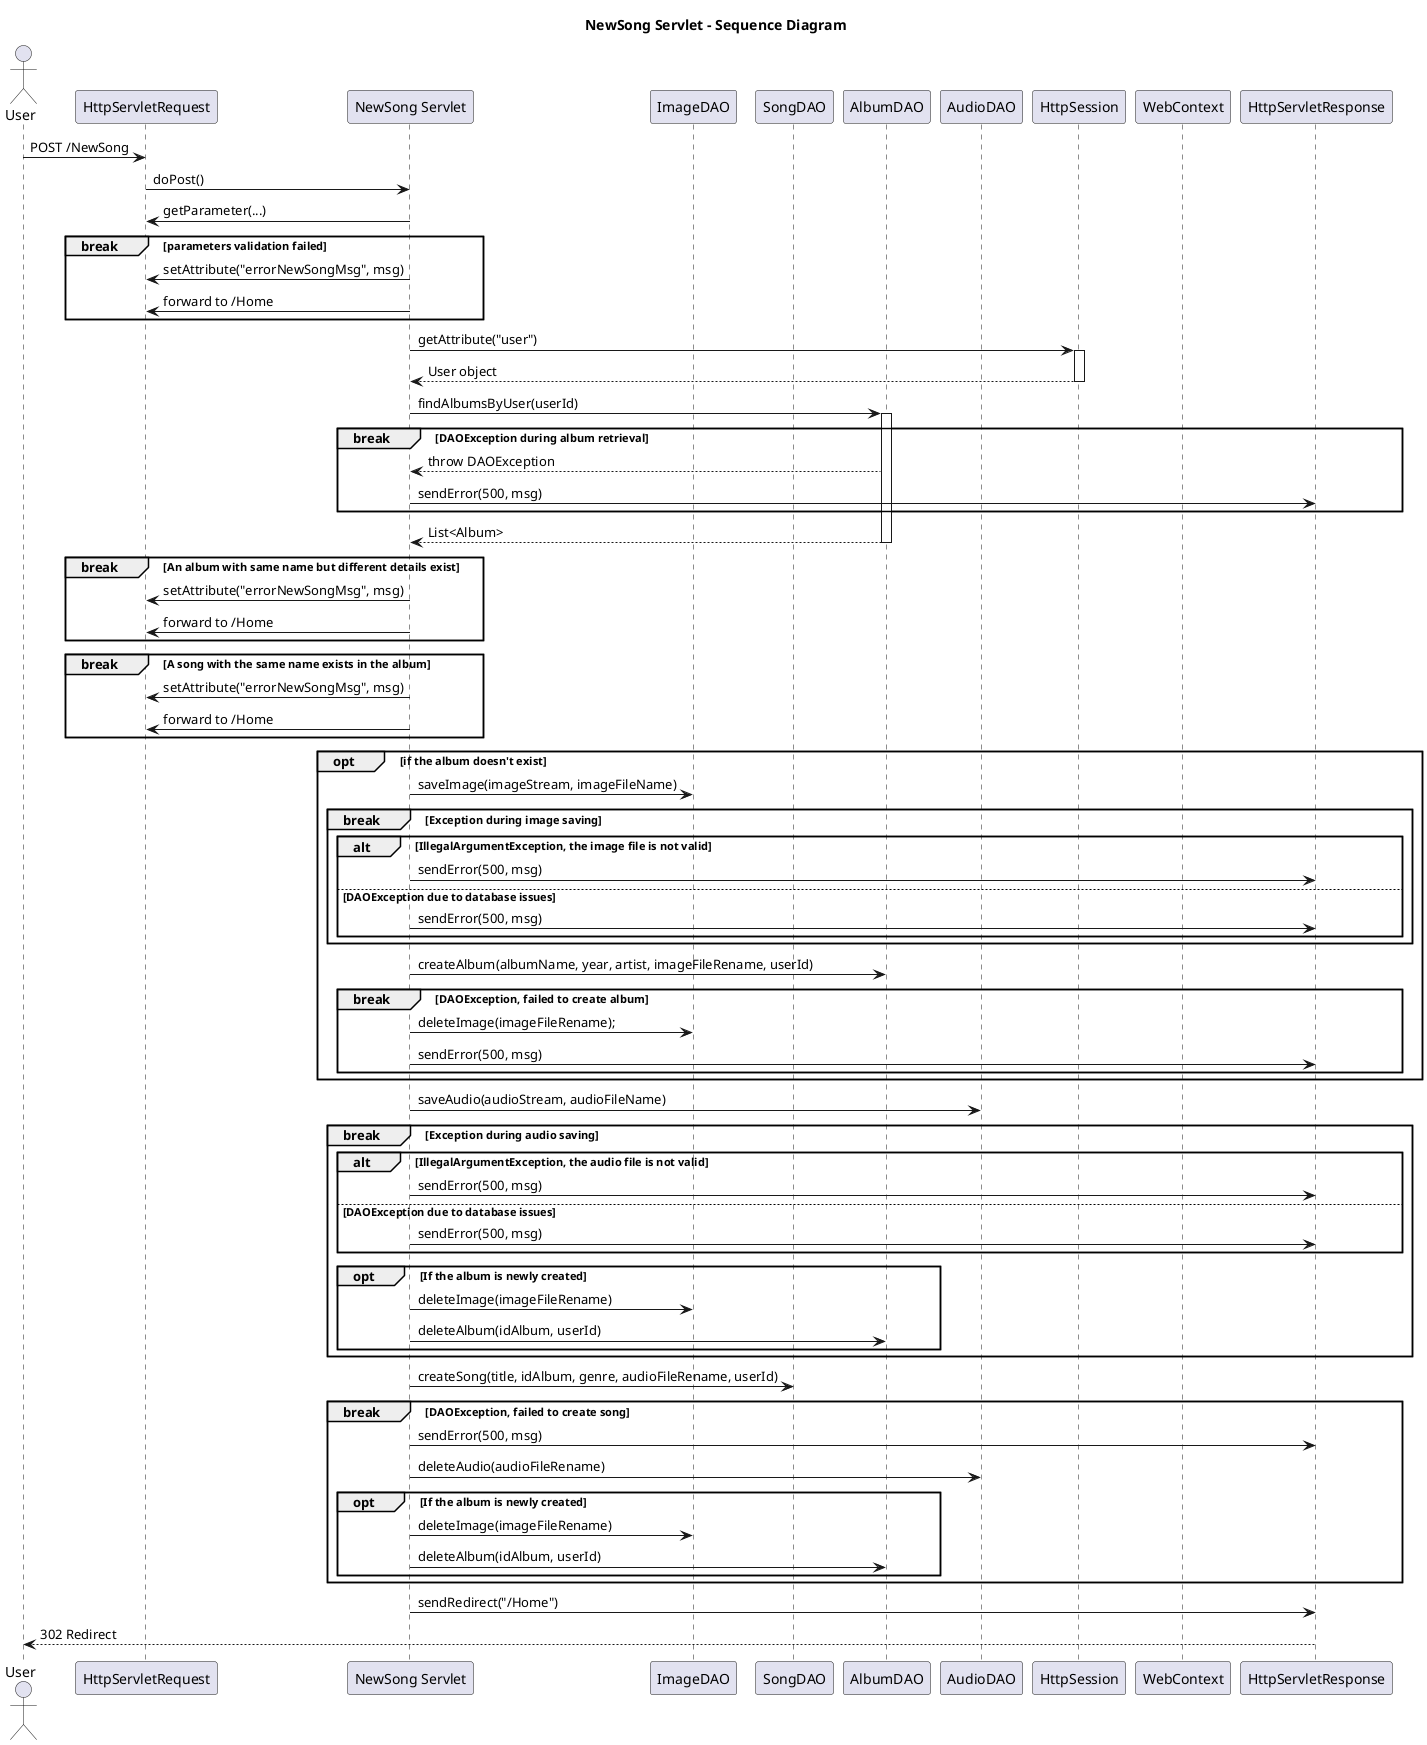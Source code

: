 @startuml

title NewSong Servlet - Sequence Diagram

actor User

participant "HttpServletRequest" as Request
participant "NewSong Servlet" as Servlet
participant "ImageDAO" as ImageDAO
participant "SongDAO" as SongDAO
participant "AlbumDAO" as AlbumDAO
participant "AudioDAO" as AudioDAO
participant "HttpSession" as Session
participant "WebContext" as ctx
participant "HttpServletResponse" as Response

User -> Request : POST /NewSong

Request -> Servlet : doPost()
Servlet -> Request : getParameter(...)
break parameters validation failed
    Servlet -> Request : setAttribute("errorNewSongMsg", msg)
    Servlet -> Request : forward to /Home
end
    Servlet -> Session : getAttribute("user")
activate Session
    Session --> Servlet : User object
deactivate Session

    Servlet -> AlbumDAO : findAlbumsByUser(userId)
    activate AlbumDAO
break DAOException during album retrieval
    AlbumDAO --> Servlet : throw DAOException
    Servlet -> Response : sendError(500, msg)
end
    AlbumDAO --> Servlet : List<Album>
    deactivate AlbumDAO


break An album with same name but different details exist
    Servlet -> Request : setAttribute("errorNewSongMsg", msg)
    Servlet -> Request : forward to /Home
end

break A song with the same name exists in the album
    Servlet -> Request : setAttribute("errorNewSongMsg", msg)
    Servlet -> Request : forward to /Home
end

opt if the album doesn't exist
    Servlet -> ImageDAO : saveImage(imageStream, imageFileName)
    break Exception during image saving
        alt IllegalArgumentException, the image file is not valid
            Servlet -> Response : sendError(500, msg)

        else DAOException due to database issues
            Servlet -> Response : sendError(500, msg)
        end
    end
    Servlet -> AlbumDAO : createAlbum(albumName, year, artist, imageFileRename, userId)
    break DAOException, failed to create album
        Servlet -> ImageDAO : deleteImage(imageFileRename);
        Servlet -> Response : sendError(500, msg)
    end
end

Servlet -> AudioDAO : saveAudio(audioStream, audioFileName)

break Exception during audio saving
    alt IllegalArgumentException, the audio file is not valid
        Servlet -> Response : sendError(500, msg)
    else DAOException due to database issues
        Servlet -> Response : sendError(500, msg)
    end

    opt If the album is newly created
        Servlet -> ImageDAO : deleteImage(imageFileRename)
        Servlet -> AlbumDAO : deleteAlbum(idAlbum, userId)
    end
end

Servlet -> SongDAO : createSong(title, idAlbum, genre, audioFileRename, userId)

break DAOException, failed to create song
    Servlet -> Response : sendError(500, msg)
    Servlet -> AudioDAO : deleteAudio(audioFileRename)
    opt If the album is newly created
        Servlet -> ImageDAO : deleteImage(imageFileRename)
        Servlet -> AlbumDAO : deleteAlbum(idAlbum, userId)
    end
end

Servlet -> Response : sendRedirect("/Home")
Response --> User : 302 Redirect
@enduml